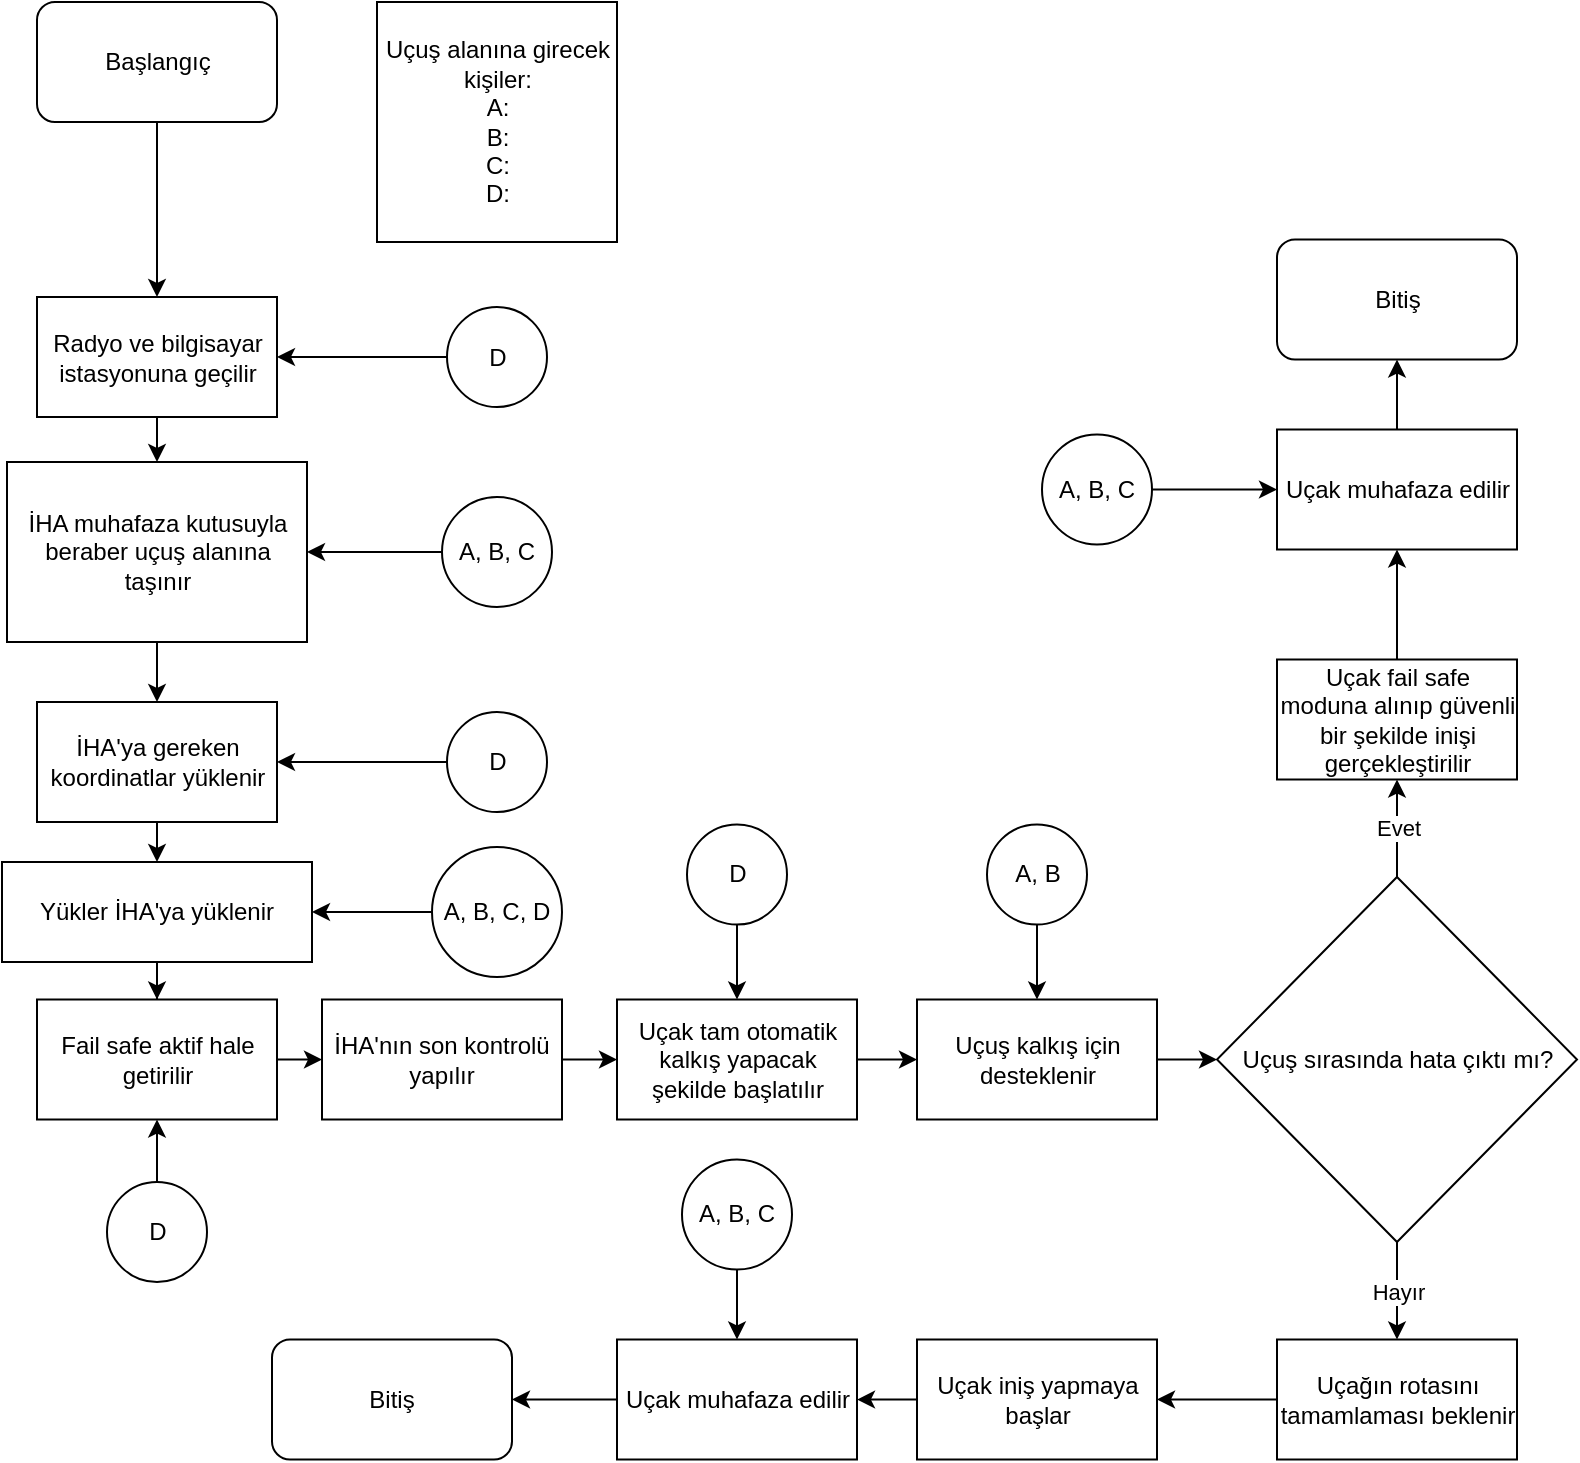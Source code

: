 <mxfile version="26.0.16">
  <diagram name="Sayfa -1" id="yfLW-VugRBDgH6hGD0F2">
    <mxGraphModel dx="1500" dy="809" grid="1" gridSize="10" guides="1" tooltips="1" connect="1" arrows="1" fold="1" page="1" pageScale="1" pageWidth="827" pageHeight="1169" math="0" shadow="0">
      <root>
        <mxCell id="0" />
        <mxCell id="1" parent="0" />
        <mxCell id="I-xNAW77gnYaju2xaBtG-1" value="Uçuş alanına girecek kişiler:&lt;div&gt;A:&lt;/div&gt;&lt;div&gt;B:&lt;/div&gt;&lt;div&gt;C:&lt;/div&gt;&lt;div&gt;D:&lt;/div&gt;" style="whiteSpace=wrap;html=1;aspect=fixed;" parent="1" vertex="1">
          <mxGeometry x="207.5" y="20" width="120" height="120" as="geometry" />
        </mxCell>
        <mxCell id="fFdb8lj0eYezfeGpytW5-40" style="edgeStyle=orthogonalEdgeStyle;rounded=0;orthogonalLoop=1;jettySize=auto;html=1;entryX=0.5;entryY=0;entryDx=0;entryDy=0;" edge="1" parent="1" source="I-xNAW77gnYaju2xaBtG-2" target="fFdb8lj0eYezfeGpytW5-39">
          <mxGeometry relative="1" as="geometry" />
        </mxCell>
        <mxCell id="I-xNAW77gnYaju2xaBtG-2" value="Başlangıç" style="rounded=1;whiteSpace=wrap;html=1;" parent="1" vertex="1">
          <mxGeometry x="37.5" y="20" width="120" height="60" as="geometry" />
        </mxCell>
        <mxCell id="I-xNAW77gnYaju2xaBtG-3" value="Bitiş" style="rounded=1;whiteSpace=wrap;html=1;" parent="1" vertex="1">
          <mxGeometry x="657.5" y="138.75" width="120" height="60" as="geometry" />
        </mxCell>
        <mxCell id="I-xNAW77gnYaju2xaBtG-10" style="edgeStyle=orthogonalEdgeStyle;rounded=0;orthogonalLoop=1;jettySize=auto;html=1;exitX=0.5;exitY=1;exitDx=0;exitDy=0;entryX=0.5;entryY=0;entryDx=0;entryDy=0;" parent="1" source="I-xNAW77gnYaju2xaBtG-4" target="I-xNAW77gnYaju2xaBtG-9" edge="1">
          <mxGeometry relative="1" as="geometry" />
        </mxCell>
        <mxCell id="I-xNAW77gnYaju2xaBtG-4" value="İHA muhafaza kutusuyla beraber uçuş alanına taşınır" style="rounded=0;whiteSpace=wrap;html=1;" parent="1" vertex="1">
          <mxGeometry x="22.5" y="250" width="150" height="90" as="geometry" />
        </mxCell>
        <mxCell id="fFdb8lj0eYezfeGpytW5-51" style="edgeStyle=orthogonalEdgeStyle;rounded=0;orthogonalLoop=1;jettySize=auto;html=1;entryX=0.5;entryY=0;entryDx=0;entryDy=0;" edge="1" parent="1" source="I-xNAW77gnYaju2xaBtG-6" target="fFdb8lj0eYezfeGpytW5-50">
          <mxGeometry relative="1" as="geometry" />
        </mxCell>
        <mxCell id="I-xNAW77gnYaju2xaBtG-6" value="Yükler İHA&#39;ya yüklenir" style="rounded=0;whiteSpace=wrap;html=1;" parent="1" vertex="1">
          <mxGeometry x="20" y="450" width="155" height="50" as="geometry" />
        </mxCell>
        <mxCell id="I-xNAW77gnYaju2xaBtG-11" style="edgeStyle=orthogonalEdgeStyle;rounded=0;orthogonalLoop=1;jettySize=auto;html=1;exitX=0.5;exitY=1;exitDx=0;exitDy=0;entryX=0.5;entryY=0;entryDx=0;entryDy=0;" parent="1" source="I-xNAW77gnYaju2xaBtG-9" target="I-xNAW77gnYaju2xaBtG-6" edge="1">
          <mxGeometry relative="1" as="geometry" />
        </mxCell>
        <mxCell id="I-xNAW77gnYaju2xaBtG-9" value="İHA&#39;ya gereken koordinatlar yüklenir" style="rounded=0;whiteSpace=wrap;html=1;" parent="1" vertex="1">
          <mxGeometry x="37.5" y="370" width="120" height="60" as="geometry" />
        </mxCell>
        <mxCell id="I-xNAW77gnYaju2xaBtG-14" style="edgeStyle=orthogonalEdgeStyle;rounded=0;orthogonalLoop=1;jettySize=auto;html=1;exitX=0;exitY=0.5;exitDx=0;exitDy=0;entryX=1;entryY=0.5;entryDx=0;entryDy=0;" parent="1" source="I-xNAW77gnYaju2xaBtG-13" target="I-xNAW77gnYaju2xaBtG-9" edge="1">
          <mxGeometry relative="1" as="geometry" />
        </mxCell>
        <mxCell id="I-xNAW77gnYaju2xaBtG-13" value="D" style="ellipse;whiteSpace=wrap;html=1;aspect=fixed;" parent="1" vertex="1">
          <mxGeometry x="242.5" y="375" width="50" height="50" as="geometry" />
        </mxCell>
        <mxCell id="I-xNAW77gnYaju2xaBtG-16" style="edgeStyle=orthogonalEdgeStyle;rounded=0;orthogonalLoop=1;jettySize=auto;html=1;exitX=0;exitY=0.5;exitDx=0;exitDy=0;entryX=1;entryY=0.5;entryDx=0;entryDy=0;" parent="1" source="I-xNAW77gnYaju2xaBtG-15" target="I-xNAW77gnYaju2xaBtG-4" edge="1">
          <mxGeometry relative="1" as="geometry" />
        </mxCell>
        <mxCell id="I-xNAW77gnYaju2xaBtG-15" value="A, B, C" style="ellipse;whiteSpace=wrap;html=1;aspect=fixed;" parent="1" vertex="1">
          <mxGeometry x="240" y="267.5" width="55" height="55" as="geometry" />
        </mxCell>
        <mxCell id="fFdb8lj0eYezfeGpytW5-8" style="edgeStyle=orthogonalEdgeStyle;rounded=0;orthogonalLoop=1;jettySize=auto;html=1;entryX=0;entryY=0.5;entryDx=0;entryDy=0;" edge="1" parent="1" source="I-xNAW77gnYaju2xaBtG-18" target="fFdb8lj0eYezfeGpytW5-1">
          <mxGeometry relative="1" as="geometry" />
        </mxCell>
        <mxCell id="I-xNAW77gnYaju2xaBtG-18" value="İHA&#39;nın son kontrolü yapılır" style="rounded=0;whiteSpace=wrap;html=1;" parent="1" vertex="1">
          <mxGeometry x="180" y="518.75" width="120" height="60" as="geometry" />
        </mxCell>
        <mxCell id="fFdb8lj0eYezfeGpytW5-7" style="edgeStyle=orthogonalEdgeStyle;rounded=0;orthogonalLoop=1;jettySize=auto;html=1;entryX=1;entryY=0.5;entryDx=0;entryDy=0;" edge="1" parent="1" source="I-xNAW77gnYaju2xaBtG-20" target="I-xNAW77gnYaju2xaBtG-6">
          <mxGeometry relative="1" as="geometry" />
        </mxCell>
        <mxCell id="I-xNAW77gnYaju2xaBtG-20" value="A, B, C, D" style="ellipse;whiteSpace=wrap;html=1;aspect=fixed;" parent="1" vertex="1">
          <mxGeometry x="235" y="442.5" width="65" height="65" as="geometry" />
        </mxCell>
        <mxCell id="fFdb8lj0eYezfeGpytW5-13" style="edgeStyle=orthogonalEdgeStyle;rounded=0;orthogonalLoop=1;jettySize=auto;html=1;entryX=0;entryY=0.5;entryDx=0;entryDy=0;" edge="1" parent="1" source="fFdb8lj0eYezfeGpytW5-1" target="fFdb8lj0eYezfeGpytW5-10">
          <mxGeometry relative="1" as="geometry" />
        </mxCell>
        <mxCell id="fFdb8lj0eYezfeGpytW5-1" value="Uçak tam otomatik kalkış yapacak şekilde başlatılır" style="rounded=0;whiteSpace=wrap;html=1;" vertex="1" parent="1">
          <mxGeometry x="327.5" y="518.75" width="120" height="60" as="geometry" />
        </mxCell>
        <mxCell id="fFdb8lj0eYezfeGpytW5-9" style="edgeStyle=orthogonalEdgeStyle;rounded=0;orthogonalLoop=1;jettySize=auto;html=1;entryX=0.5;entryY=0;entryDx=0;entryDy=0;" edge="1" parent="1" source="fFdb8lj0eYezfeGpytW5-3" target="fFdb8lj0eYezfeGpytW5-1">
          <mxGeometry relative="1" as="geometry" />
        </mxCell>
        <mxCell id="fFdb8lj0eYezfeGpytW5-3" value="D" style="ellipse;whiteSpace=wrap;html=1;aspect=fixed;" vertex="1" parent="1">
          <mxGeometry x="362.5" y="431.25" width="50" height="50" as="geometry" />
        </mxCell>
        <mxCell id="fFdb8lj0eYezfeGpytW5-16" style="edgeStyle=orthogonalEdgeStyle;rounded=0;orthogonalLoop=1;jettySize=auto;html=1;entryX=0;entryY=0.5;entryDx=0;entryDy=0;" edge="1" parent="1" source="fFdb8lj0eYezfeGpytW5-10" target="fFdb8lj0eYezfeGpytW5-15">
          <mxGeometry relative="1" as="geometry" />
        </mxCell>
        <mxCell id="fFdb8lj0eYezfeGpytW5-10" value="Uçuş kalkış için desteklenir" style="rounded=0;whiteSpace=wrap;html=1;" vertex="1" parent="1">
          <mxGeometry x="477.5" y="518.75" width="120" height="60" as="geometry" />
        </mxCell>
        <mxCell id="fFdb8lj0eYezfeGpytW5-12" style="edgeStyle=orthogonalEdgeStyle;rounded=0;orthogonalLoop=1;jettySize=auto;html=1;entryX=0.5;entryY=0;entryDx=0;entryDy=0;" edge="1" parent="1" source="fFdb8lj0eYezfeGpytW5-11" target="fFdb8lj0eYezfeGpytW5-10">
          <mxGeometry relative="1" as="geometry" />
        </mxCell>
        <mxCell id="fFdb8lj0eYezfeGpytW5-11" value="A, B" style="ellipse;whiteSpace=wrap;html=1;aspect=fixed;" vertex="1" parent="1">
          <mxGeometry x="512.5" y="431.25" width="50" height="50" as="geometry" />
        </mxCell>
        <mxCell id="fFdb8lj0eYezfeGpytW5-20" value="Evet" style="edgeStyle=orthogonalEdgeStyle;rounded=0;orthogonalLoop=1;jettySize=auto;html=1;entryX=0.5;entryY=1;entryDx=0;entryDy=0;" edge="1" parent="1" source="fFdb8lj0eYezfeGpytW5-15" target="fFdb8lj0eYezfeGpytW5-17">
          <mxGeometry relative="1" as="geometry" />
        </mxCell>
        <mxCell id="fFdb8lj0eYezfeGpytW5-26" value="Hayır" style="edgeStyle=orthogonalEdgeStyle;rounded=0;orthogonalLoop=1;jettySize=auto;html=1;entryX=0.5;entryY=0;entryDx=0;entryDy=0;" edge="1" parent="1" source="fFdb8lj0eYezfeGpytW5-15" target="fFdb8lj0eYezfeGpytW5-27">
          <mxGeometry relative="1" as="geometry">
            <mxPoint x="717.5" y="758.75" as="targetPoint" />
          </mxGeometry>
        </mxCell>
        <mxCell id="fFdb8lj0eYezfeGpytW5-15" value="Uçuş sırasında hata çıktı mı?" style="rhombus;whiteSpace=wrap;html=1;" vertex="1" parent="1">
          <mxGeometry x="627.5" y="457.5" width="180" height="182.5" as="geometry" />
        </mxCell>
        <mxCell id="fFdb8lj0eYezfeGpytW5-22" style="edgeStyle=orthogonalEdgeStyle;rounded=0;orthogonalLoop=1;jettySize=auto;html=1;entryX=0.5;entryY=1;entryDx=0;entryDy=0;" edge="1" parent="1" source="fFdb8lj0eYezfeGpytW5-17" target="fFdb8lj0eYezfeGpytW5-21">
          <mxGeometry relative="1" as="geometry" />
        </mxCell>
        <mxCell id="fFdb8lj0eYezfeGpytW5-17" value="Uçak fail safe moduna alınıp güvenli bir şekilde inişi gerçekleştirilir" style="rounded=0;whiteSpace=wrap;html=1;" vertex="1" parent="1">
          <mxGeometry x="657.5" y="348.75" width="120" height="60" as="geometry" />
        </mxCell>
        <mxCell id="fFdb8lj0eYezfeGpytW5-24" style="edgeStyle=orthogonalEdgeStyle;rounded=0;orthogonalLoop=1;jettySize=auto;html=1;entryX=0.5;entryY=1;entryDx=0;entryDy=0;" edge="1" parent="1" source="fFdb8lj0eYezfeGpytW5-21" target="I-xNAW77gnYaju2xaBtG-3">
          <mxGeometry relative="1" as="geometry" />
        </mxCell>
        <mxCell id="fFdb8lj0eYezfeGpytW5-21" value="Uçak muhafaza edilir" style="rounded=0;whiteSpace=wrap;html=1;" vertex="1" parent="1">
          <mxGeometry x="657.5" y="233.75" width="120" height="60" as="geometry" />
        </mxCell>
        <mxCell id="fFdb8lj0eYezfeGpytW5-25" style="edgeStyle=orthogonalEdgeStyle;rounded=0;orthogonalLoop=1;jettySize=auto;html=1;entryX=0;entryY=0.5;entryDx=0;entryDy=0;" edge="1" parent="1" source="fFdb8lj0eYezfeGpytW5-23" target="fFdb8lj0eYezfeGpytW5-21">
          <mxGeometry relative="1" as="geometry" />
        </mxCell>
        <mxCell id="fFdb8lj0eYezfeGpytW5-23" value="A, B, C" style="ellipse;whiteSpace=wrap;html=1;aspect=fixed;" vertex="1" parent="1">
          <mxGeometry x="540" y="236.25" width="55" height="55" as="geometry" />
        </mxCell>
        <mxCell id="fFdb8lj0eYezfeGpytW5-29" style="edgeStyle=orthogonalEdgeStyle;rounded=0;orthogonalLoop=1;jettySize=auto;html=1;entryX=1;entryY=0.5;entryDx=0;entryDy=0;" edge="1" parent="1" source="fFdb8lj0eYezfeGpytW5-27" target="fFdb8lj0eYezfeGpytW5-28">
          <mxGeometry relative="1" as="geometry" />
        </mxCell>
        <mxCell id="fFdb8lj0eYezfeGpytW5-27" value="Uçağın rotasını tamamlaması beklenir" style="rounded=0;whiteSpace=wrap;html=1;" vertex="1" parent="1">
          <mxGeometry x="657.5" y="688.75" width="120" height="60" as="geometry" />
        </mxCell>
        <mxCell id="fFdb8lj0eYezfeGpytW5-31" style="edgeStyle=orthogonalEdgeStyle;rounded=0;orthogonalLoop=1;jettySize=auto;html=1;" edge="1" parent="1" source="fFdb8lj0eYezfeGpytW5-28" target="fFdb8lj0eYezfeGpytW5-30">
          <mxGeometry relative="1" as="geometry" />
        </mxCell>
        <mxCell id="fFdb8lj0eYezfeGpytW5-28" value="Uçak iniş yapmaya başlar" style="rounded=0;whiteSpace=wrap;html=1;" vertex="1" parent="1">
          <mxGeometry x="477.5" y="688.75" width="120" height="60" as="geometry" />
        </mxCell>
        <mxCell id="fFdb8lj0eYezfeGpytW5-36" style="edgeStyle=orthogonalEdgeStyle;rounded=0;orthogonalLoop=1;jettySize=auto;html=1;entryX=1;entryY=0.5;entryDx=0;entryDy=0;" edge="1" parent="1" source="fFdb8lj0eYezfeGpytW5-30" target="fFdb8lj0eYezfeGpytW5-34">
          <mxGeometry relative="1" as="geometry" />
        </mxCell>
        <mxCell id="fFdb8lj0eYezfeGpytW5-30" value="Uçak muhafaza edilir" style="rounded=0;whiteSpace=wrap;html=1;" vertex="1" parent="1">
          <mxGeometry x="327.5" y="688.75" width="120" height="60" as="geometry" />
        </mxCell>
        <mxCell id="fFdb8lj0eYezfeGpytW5-33" style="edgeStyle=orthogonalEdgeStyle;rounded=0;orthogonalLoop=1;jettySize=auto;html=1;entryX=0.5;entryY=0;entryDx=0;entryDy=0;" edge="1" parent="1" source="fFdb8lj0eYezfeGpytW5-32" target="fFdb8lj0eYezfeGpytW5-30">
          <mxGeometry relative="1" as="geometry" />
        </mxCell>
        <mxCell id="fFdb8lj0eYezfeGpytW5-32" value="A, B, C" style="ellipse;whiteSpace=wrap;html=1;aspect=fixed;" vertex="1" parent="1">
          <mxGeometry x="360" y="598.75" width="55" height="55" as="geometry" />
        </mxCell>
        <mxCell id="fFdb8lj0eYezfeGpytW5-34" value="Bitiş" style="rounded=1;whiteSpace=wrap;html=1;" vertex="1" parent="1">
          <mxGeometry x="155" y="688.75" width="120" height="60" as="geometry" />
        </mxCell>
        <mxCell id="fFdb8lj0eYezfeGpytW5-43" style="edgeStyle=orthogonalEdgeStyle;rounded=0;orthogonalLoop=1;jettySize=auto;html=1;entryX=1;entryY=0.5;entryDx=0;entryDy=0;" edge="1" parent="1" source="fFdb8lj0eYezfeGpytW5-37" target="fFdb8lj0eYezfeGpytW5-39">
          <mxGeometry relative="1" as="geometry" />
        </mxCell>
        <mxCell id="fFdb8lj0eYezfeGpytW5-37" value="D" style="ellipse;whiteSpace=wrap;html=1;aspect=fixed;" vertex="1" parent="1">
          <mxGeometry x="242.5" y="172.5" width="50" height="50" as="geometry" />
        </mxCell>
        <mxCell id="fFdb8lj0eYezfeGpytW5-42" style="edgeStyle=orthogonalEdgeStyle;rounded=0;orthogonalLoop=1;jettySize=auto;html=1;entryX=0.5;entryY=0;entryDx=0;entryDy=0;" edge="1" parent="1" source="fFdb8lj0eYezfeGpytW5-39" target="I-xNAW77gnYaju2xaBtG-4">
          <mxGeometry relative="1" as="geometry" />
        </mxCell>
        <mxCell id="fFdb8lj0eYezfeGpytW5-39" value="Radyo ve bilgisayar istasyonuna geçilir" style="rounded=0;whiteSpace=wrap;html=1;" vertex="1" parent="1">
          <mxGeometry x="37.5" y="167.5" width="120" height="60" as="geometry" />
        </mxCell>
        <mxCell id="fFdb8lj0eYezfeGpytW5-52" style="edgeStyle=orthogonalEdgeStyle;rounded=0;orthogonalLoop=1;jettySize=auto;html=1;entryX=0;entryY=0.5;entryDx=0;entryDy=0;" edge="1" parent="1" source="fFdb8lj0eYezfeGpytW5-50" target="I-xNAW77gnYaju2xaBtG-18">
          <mxGeometry relative="1" as="geometry" />
        </mxCell>
        <mxCell id="fFdb8lj0eYezfeGpytW5-50" value="Fail safe aktif hale getirilir" style="rounded=0;whiteSpace=wrap;html=1;" vertex="1" parent="1">
          <mxGeometry x="37.5" y="518.75" width="120" height="60" as="geometry" />
        </mxCell>
        <mxCell id="fFdb8lj0eYezfeGpytW5-54" style="edgeStyle=orthogonalEdgeStyle;rounded=0;orthogonalLoop=1;jettySize=auto;html=1;entryX=0.5;entryY=1;entryDx=0;entryDy=0;" edge="1" parent="1" source="fFdb8lj0eYezfeGpytW5-53" target="fFdb8lj0eYezfeGpytW5-50">
          <mxGeometry relative="1" as="geometry" />
        </mxCell>
        <mxCell id="fFdb8lj0eYezfeGpytW5-53" value="D" style="ellipse;whiteSpace=wrap;html=1;aspect=fixed;" vertex="1" parent="1">
          <mxGeometry x="72.5" y="610" width="50" height="50" as="geometry" />
        </mxCell>
      </root>
    </mxGraphModel>
  </diagram>
</mxfile>
